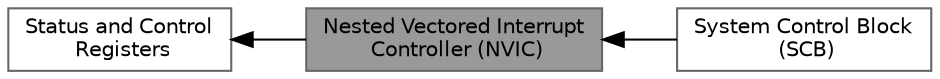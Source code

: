 digraph "Nested Vectored Interrupt Controller (NVIC)"
{
 // LATEX_PDF_SIZE
  bgcolor="transparent";
  edge [fontname=Helvetica,fontsize=10,labelfontname=Helvetica,labelfontsize=10];
  node [fontname=Helvetica,fontsize=10,shape=box,height=0.2,width=0.4];
  rankdir=LR;
  Node2 [id="Node000002",label="Status and Control\l Registers",height=0.2,width=0.4,color="grey40", fillcolor="white", style="filled",URL="$group__CMSIS__CORE.html",tooltip="Core Register type definitions."];
  Node1 [id="Node000001",label="Nested Vectored Interrupt\l Controller (NVIC)",height=0.2,width=0.4,color="gray40", fillcolor="grey60", style="filled", fontcolor="black",tooltip="Type definitions for the NVIC Registers."];
  Node3 [id="Node000003",label="System Control Block\l (SCB)",height=0.2,width=0.4,color="grey40", fillcolor="white", style="filled",URL="$group__CMSIS__SCB.html",tooltip="Type definitions for the System Control Block Registers."];
  Node2->Node1 [shape=plaintext, dir="back", style="solid"];
  Node1->Node3 [shape=plaintext, dir="back", style="solid"];
}
